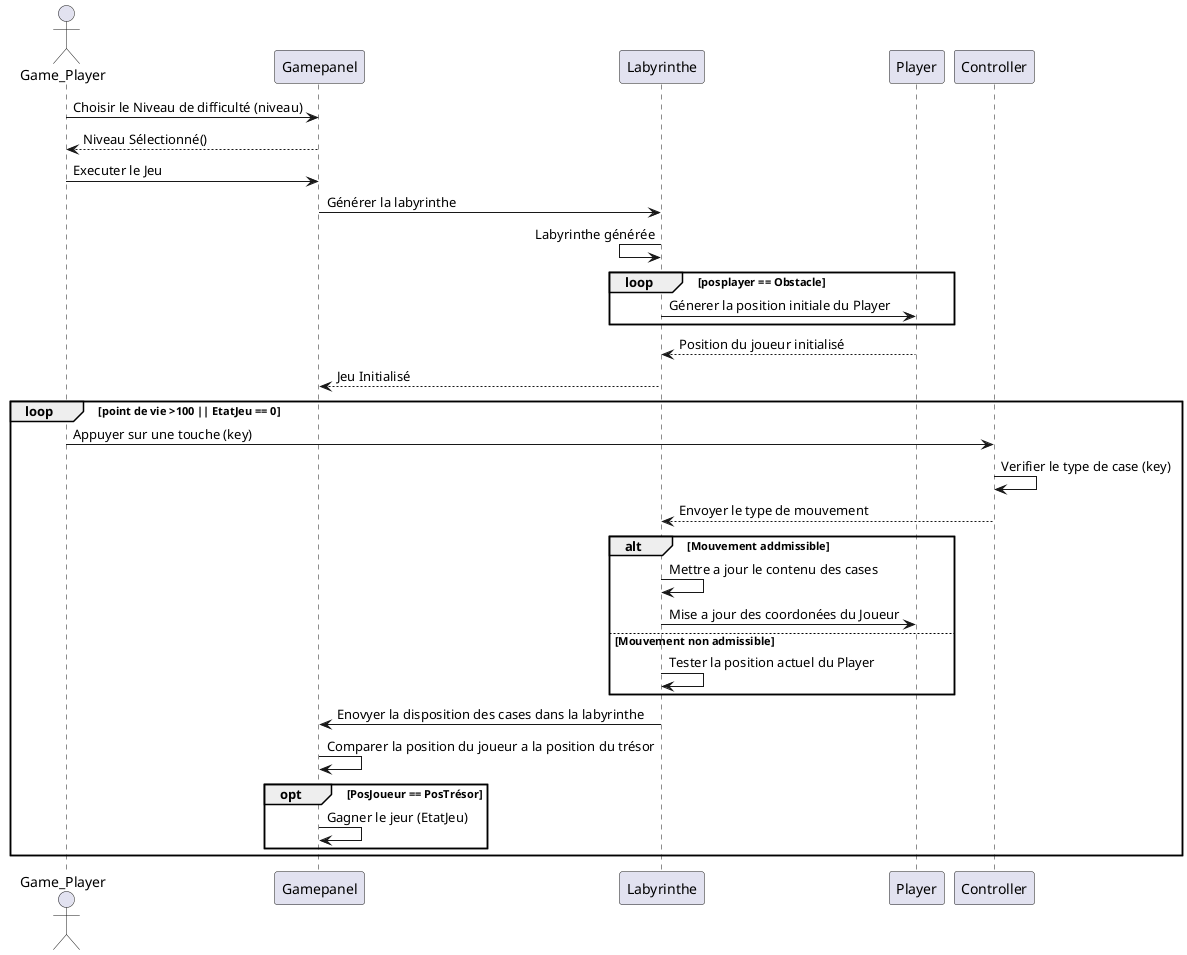 @startuml
actor       Game_Player       as Gamer
participant Gamepanel as Gamepanel


Gamer -> Gamepanel: Choisir le Niveau de difficulté (niveau)
Gamepanel --> Gamer : Niveau Sélectionné()
Gamer -> Gamepanel: Executer le Jeu
Gamepanel -> Labyrinthe : Générer la labyrinthe
Labyrinthe <- Labyrinthe : Labyrinthe générée
loop posplayer == Obstacle 
    Labyrinthe -> Player : Génerer la position initiale du Player
end

Player --> Labyrinthe : Position du joueur initialisé

Labyrinthe --> Gamepanel : Jeu Initialisé

participant Controller as Controller

loop point de vie >100 || EtatJeu == 0 
    Gamer-> Controller : Appuyer sur une touche (key)
    Controller -> Controller : Verifier le type de case (key)
    Controller --> Labyrinthe : Envoyer le type de mouvement
    
    alt  Mouvement addmissible
    Labyrinthe -> Labyrinthe : Mettre a jour le contenu des cases
    Labyrinthe -> Player : Mise a jour des coordonées du Joueur
    else Mouvement non admissible
    Labyrinthe -> Labyrinthe : Tester la position actuel du Player

    end

    Labyrinthe -> Gamepanel : Enovyer la disposition des cases dans la labyrinthe
    Gamepanel -> Gamepanel : Comparer la position du joueur a la position du trésor
    opt  PosJoueur == PosTrésor 
        Gamepanel -> Gamepanel : Gagner le jeur (EtatJeu)
    end

end


@enduml